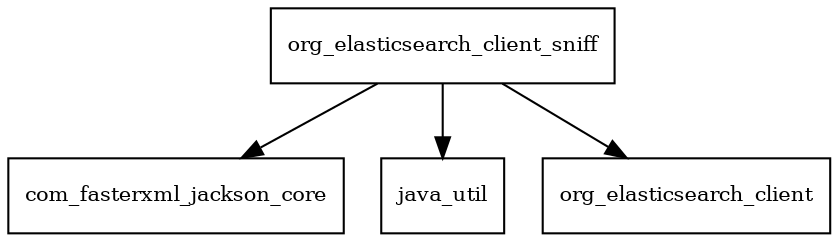 digraph elasticsearch_rest_client_sniffer_5_6_2_package_dependencies {
  node [shape = box, fontsize=10.0];
  org_elasticsearch_client_sniff -> com_fasterxml_jackson_core;
  org_elasticsearch_client_sniff -> java_util;
  org_elasticsearch_client_sniff -> org_elasticsearch_client;
}
